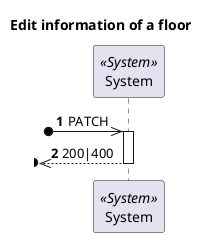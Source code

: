 @startuml
'https://plantuml.com/sequence-diagram

autonumber
skinparam packageStyle rect

title Edit information of a floor

participant "System" as Sys <<System>>

?o->> Sys : PATCH

activate Sys
?o<<-- Sys : 200|400
deactivate Sys


@enduml
